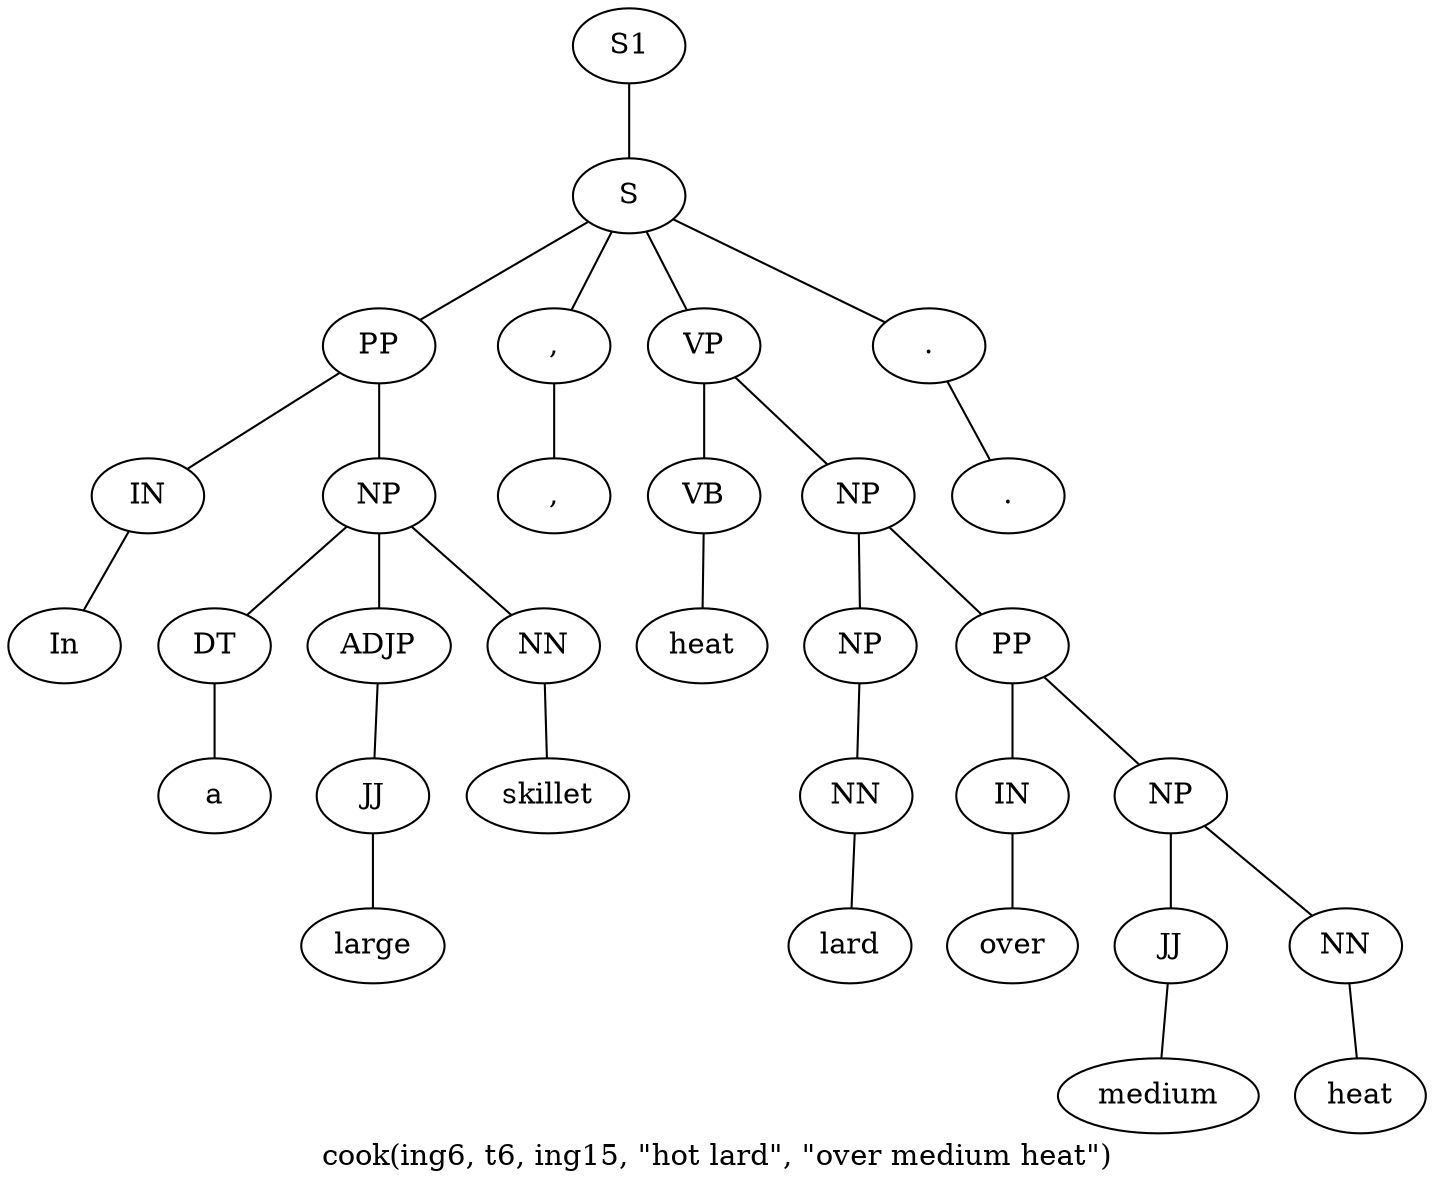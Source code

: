 graph SyntaxGraph {
	label = "cook(ing6, t6, ing15, \"hot lard\", \"over medium heat\")";
	Node0 [label="S1"];
	Node1 [label="S"];
	Node2 [label="PP"];
	Node3 [label="IN"];
	Node4 [label="In"];
	Node5 [label="NP"];
	Node6 [label="DT"];
	Node7 [label="a"];
	Node8 [label="ADJP"];
	Node9 [label="JJ"];
	Node10 [label="large"];
	Node11 [label="NN"];
	Node12 [label="skillet"];
	Node13 [label=","];
	Node14 [label=","];
	Node15 [label="VP"];
	Node16 [label="VB"];
	Node17 [label="heat"];
	Node18 [label="NP"];
	Node19 [label="NP"];
	Node20 [label="NN"];
	Node21 [label="lard"];
	Node22 [label="PP"];
	Node23 [label="IN"];
	Node24 [label="over"];
	Node25 [label="NP"];
	Node26 [label="JJ"];
	Node27 [label="medium"];
	Node28 [label="NN"];
	Node29 [label="heat"];
	Node30 [label="."];
	Node31 [label="."];

	Node0 -- Node1;
	Node1 -- Node2;
	Node1 -- Node13;
	Node1 -- Node15;
	Node1 -- Node30;
	Node2 -- Node3;
	Node2 -- Node5;
	Node3 -- Node4;
	Node5 -- Node6;
	Node5 -- Node8;
	Node5 -- Node11;
	Node6 -- Node7;
	Node8 -- Node9;
	Node9 -- Node10;
	Node11 -- Node12;
	Node13 -- Node14;
	Node15 -- Node16;
	Node15 -- Node18;
	Node16 -- Node17;
	Node18 -- Node19;
	Node18 -- Node22;
	Node19 -- Node20;
	Node20 -- Node21;
	Node22 -- Node23;
	Node22 -- Node25;
	Node23 -- Node24;
	Node25 -- Node26;
	Node25 -- Node28;
	Node26 -- Node27;
	Node28 -- Node29;
	Node30 -- Node31;
}